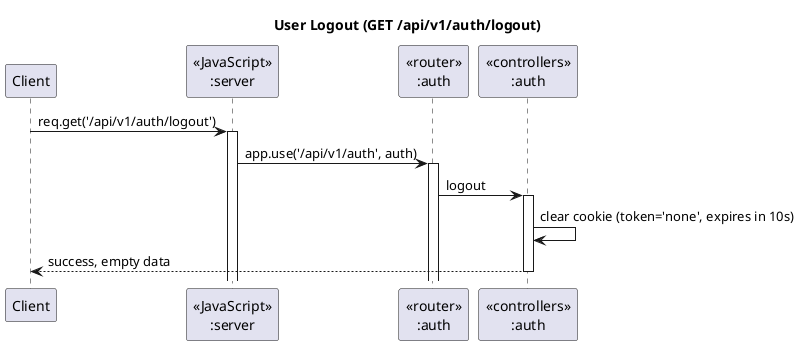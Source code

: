 @startuml Manage Authentication (GET)

title "User Logout (GET /api/v1/auth/logout)"

participant "Client" as client
participant "<<JavaScript>>\n:server" as server
participant "<<router>>\n:auth" as routerAuth
participant "<<controllers>>\n:auth" as controllersAuth

client -> server ++ : req.get('/api/v1/auth/logout')
server -> routerAuth ++ : app.use('/api/v1/auth', auth)
routerAuth -> controllersAuth ++ : logout
controllersAuth -> controllersAuth : clear cookie (token='none', expires in 10s)
controllersAuth --> client -- : success, empty data

@enduml
